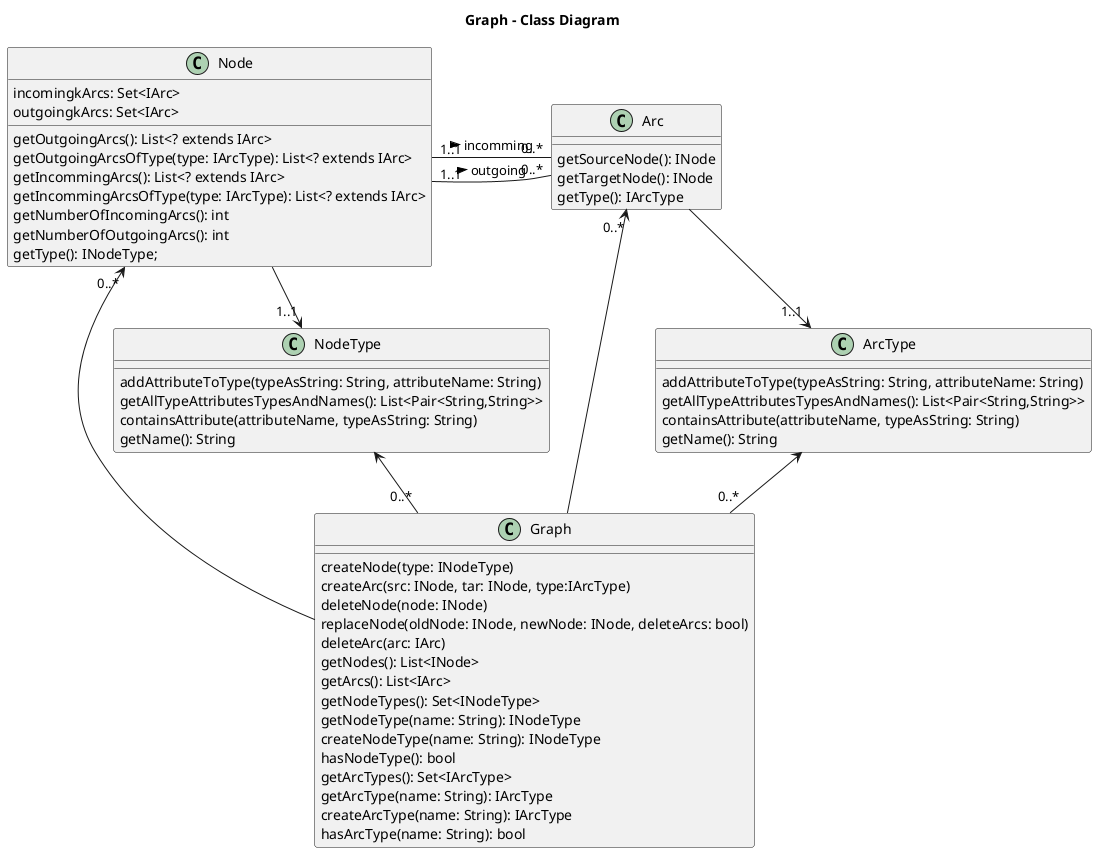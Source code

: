 @startuml

title Graph - Class Diagram

class Graph {
    createNode(type: INodeType)
    createArc(src: INode, tar: INode, type:IArcType)
    deleteNode(node: INode)
    replaceNode(oldNode: INode, newNode: INode, deleteArcs: bool)
    deleteArc(arc: IArc)
    getNodes(): List<INode>
    getArcs(): List<IArc>
    getNodeTypes(): Set<INodeType>
    getNodeType(name: String): INodeType
    createNodeType(name: String): INodeType
    hasNodeType(): bool
    getArcTypes(): Set<IArcType>
    getArcType(name: String): IArcType
    createArcType(name: String): IArcType
    hasArcType(name: String): bool
}


class ArcType {
    addAttributeToType(typeAsString: String, attributeName: String)
    getAllTypeAttributesTypesAndNames(): List<Pair<String,String>>
    containsAttribute(attributeName, typeAsString: String)
    getName(): String
}

class NodeType {
    addAttributeToType(typeAsString: String, attributeName: String)
    getAllTypeAttributesTypesAndNames(): List<Pair<String,String>>
    containsAttribute(attributeName, typeAsString: String)
    getName(): String

}



class Arc {
	getSourceNode(): INode
	getTargetNode(): INode
	getType(): IArcType
}

class Node {
	incomingkArcs: Set<IArc>	
	outgoingkArcs: Set<IArc>
	getOutgoingArcs(): List<? extends IArc>	
	getOutgoingArcsOfType(type: IArcType): List<? extends IArc>	
	getIncommingArcs(): List<? extends IArc>	
	getIncommingArcsOfType(type: IArcType): List<? extends IArc>	
	getNumberOfIncomingArcs(): int
	getNumberOfOutgoingArcs(): int
	getType(): INodeType;
}
Arc --> "1..1" ArcType
Node --> "1..1" NodeType
Node "1..1" --right-- "0..*" Arc: outgoing >
Node "1..1" --right-- "0..*" Arc: incomming >

Node "0..*" <-- Graph
Arc "0..*" <-- Graph
NodeType <-- "0..*" Graph
ArcType <-- "0..*" Graph
  
@enduml